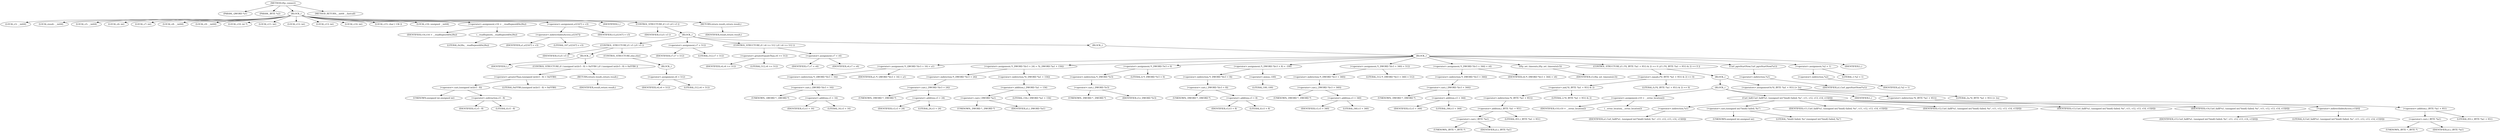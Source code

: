 digraph tftp_connect {  
"1000115" [label = "(METHOD,tftp_connect)" ]
"1000116" [label = "(PARAM,_QWORD *a1)" ]
"1000117" [label = "(PARAM,_BYTE *a2)" ]
"1000118" [label = "(BLOCK,,)" ]
"1000119" [label = "(LOCAL,v3: __int64)" ]
"1000120" [label = "(LOCAL,result: __int64)" ]
"1000121" [label = "(LOCAL,v5: __int64)" ]
"1000122" [label = "(LOCAL,v6: int)" ]
"1000123" [label = "(LOCAL,v7: int)" ]
"1000124" [label = "(LOCAL,v8: __int64)" ]
"1000125" [label = "(LOCAL,v9: __int64)" ]
"1000126" [label = "(LOCAL,v10: int *)" ]
"1000127" [label = "(LOCAL,v11: int)" ]
"1000128" [label = "(LOCAL,v12: int)" ]
"1000129" [label = "(LOCAL,v13: int)" ]
"1000130" [label = "(LOCAL,v14: int)" ]
"1000131" [label = "(LOCAL,v15: char [ 136 ])" ]
"1000132" [label = "(LOCAL,v16: unsigned __int64)" ]
"1000133" [label = "(<operator>.assignment,v16 = __readfsqword(0x28u))" ]
"1000134" [label = "(IDENTIFIER,v16,v16 = __readfsqword(0x28u))" ]
"1000135" [label = "(__readfsqword,__readfsqword(0x28u))" ]
"1000136" [label = "(LITERAL,0x28u,__readfsqword(0x28u))" ]
"1000137" [label = "(<operator>.assignment,a1[167] = v3)" ]
"1000138" [label = "(<operator>.indirectIndexAccess,a1[167])" ]
"1000139" [label = "(IDENTIFIER,a1,a1[167] = v3)" ]
"1000140" [label = "(LITERAL,167,a1[167] = v3)" ]
"1000141" [label = "(IDENTIFIER,v3,a1[167] = v3)" ]
"1000142" [label = "(IDENTIFIER,L,)" ]
"1000143" [label = "(CONTROL_STRUCTURE,if ( v3 ),if ( v3 ))" ]
"1000144" [label = "(IDENTIFIER,v3,if ( v3 ))" ]
"1000145" [label = "(BLOCK,,)" ]
"1000146" [label = "(CONTROL_STRUCTURE,if ( v5 ),if ( v5 ))" ]
"1000147" [label = "(IDENTIFIER,v5,if ( v5 ))" ]
"1000148" [label = "(BLOCK,,)" ]
"1000149" [label = "(IDENTIFIER,L,)" ]
"1000150" [label = "(CONTROL_STRUCTURE,if ( (unsigned int)(v5 - 8) > 0xFFB0 ),if ( (unsigned int)(v5 - 8) > 0xFFB0 ))" ]
"1000151" [label = "(<operator>.greaterThan,(unsigned int)(v5 - 8) > 0xFFB0)" ]
"1000152" [label = "(<operator>.cast,(unsigned int)(v5 - 8))" ]
"1000153" [label = "(UNKNOWN,unsigned int,unsigned int)" ]
"1000154" [label = "(<operator>.subtraction,v5 - 8)" ]
"1000155" [label = "(IDENTIFIER,v5,v5 - 8)" ]
"1000156" [label = "(LITERAL,8,v5 - 8)" ]
"1000157" [label = "(LITERAL,0xFFB0,(unsigned int)(v5 - 8) > 0xFFB0)" ]
"1000158" [label = "(RETURN,return result;,return result;)" ]
"1000159" [label = "(IDENTIFIER,result,return result;)" ]
"1000160" [label = "(CONTROL_STRUCTURE,else,else)" ]
"1000161" [label = "(BLOCK,,)" ]
"1000162" [label = "(<operator>.assignment,v6 = 512)" ]
"1000163" [label = "(IDENTIFIER,v6,v6 = 512)" ]
"1000164" [label = "(LITERAL,512,v6 = 512)" ]
"1000165" [label = "(<operator>.assignment,v7 = 512)" ]
"1000166" [label = "(IDENTIFIER,v7,v7 = 512)" ]
"1000167" [label = "(LITERAL,512,v7 = 512)" ]
"1000168" [label = "(CONTROL_STRUCTURE,if ( v6 >= 512 ),if ( v6 >= 512 ))" ]
"1000169" [label = "(<operator>.greaterEqualsThan,v6 >= 512)" ]
"1000170" [label = "(IDENTIFIER,v6,v6 >= 512)" ]
"1000171" [label = "(LITERAL,512,v6 >= 512)" ]
"1000172" [label = "(<operator>.assignment,v7 = v6)" ]
"1000173" [label = "(IDENTIFIER,v7,v7 = v6)" ]
"1000174" [label = "(IDENTIFIER,v6,v7 = v6)" ]
"1000175" [label = "(BLOCK,,)" ]
"1000176" [label = "(BLOCK,,)" ]
"1000177" [label = "(<operator>.assignment,*(_QWORD *)(v3 + 16) = a1)" ]
"1000178" [label = "(<operator>.indirection,*(_QWORD *)(v3 + 16))" ]
"1000179" [label = "(<operator>.cast,(_QWORD *)(v3 + 16))" ]
"1000180" [label = "(UNKNOWN,_QWORD *,_QWORD *)" ]
"1000181" [label = "(<operator>.addition,v3 + 16)" ]
"1000182" [label = "(IDENTIFIER,v3,v3 + 16)" ]
"1000183" [label = "(LITERAL,16,v3 + 16)" ]
"1000184" [label = "(IDENTIFIER,a1,*(_QWORD *)(v3 + 16) = a1)" ]
"1000185" [label = "(<operator>.assignment,*(_DWORD *)(v3 + 24) = *((_DWORD *)a1 + 156))" ]
"1000186" [label = "(<operator>.indirection,*(_DWORD *)(v3 + 24))" ]
"1000187" [label = "(<operator>.cast,(_DWORD *)(v3 + 24))" ]
"1000188" [label = "(UNKNOWN,_DWORD *,_DWORD *)" ]
"1000189" [label = "(<operator>.addition,v3 + 24)" ]
"1000190" [label = "(IDENTIFIER,v3,v3 + 24)" ]
"1000191" [label = "(LITERAL,24,v3 + 24)" ]
"1000192" [label = "(<operator>.indirection,*((_DWORD *)a1 + 156))" ]
"1000193" [label = "(<operator>.addition,(_DWORD *)a1 + 156)" ]
"1000194" [label = "(<operator>.cast,(_DWORD *)a1)" ]
"1000195" [label = "(UNKNOWN,_DWORD *,_DWORD *)" ]
"1000196" [label = "(IDENTIFIER,a1,(_DWORD *)a1)" ]
"1000197" [label = "(LITERAL,156,(_DWORD *)a1 + 156)" ]
"1000198" [label = "(<operator>.assignment,*(_DWORD *)v3 = 0)" ]
"1000199" [label = "(<operator>.indirection,*(_DWORD *)v3)" ]
"1000200" [label = "(<operator>.cast,(_DWORD *)v3)" ]
"1000201" [label = "(UNKNOWN,_DWORD *,_DWORD *)" ]
"1000202" [label = "(IDENTIFIER,v3,(_DWORD *)v3)" ]
"1000203" [label = "(LITERAL,0,*(_DWORD *)v3 = 0)" ]
"1000204" [label = "(<operator>.assignment,*(_DWORD *)(v3 + 8) = -100)" ]
"1000205" [label = "(<operator>.indirection,*(_DWORD *)(v3 + 8))" ]
"1000206" [label = "(<operator>.cast,(_DWORD *)(v3 + 8))" ]
"1000207" [label = "(UNKNOWN,_DWORD *,_DWORD *)" ]
"1000208" [label = "(<operator>.addition,v3 + 8)" ]
"1000209" [label = "(IDENTIFIER,v3,v3 + 8)" ]
"1000210" [label = "(LITERAL,8,v3 + 8)" ]
"1000211" [label = "(<operator>.minus,-100)" ]
"1000212" [label = "(LITERAL,100,-100)" ]
"1000213" [label = "(<operator>.assignment,*(_DWORD *)(v3 + 340) = 512)" ]
"1000214" [label = "(<operator>.indirection,*(_DWORD *)(v3 + 340))" ]
"1000215" [label = "(<operator>.cast,(_DWORD *)(v3 + 340))" ]
"1000216" [label = "(UNKNOWN,_DWORD *,_DWORD *)" ]
"1000217" [label = "(<operator>.addition,v3 + 340)" ]
"1000218" [label = "(IDENTIFIER,v3,v3 + 340)" ]
"1000219" [label = "(LITERAL,340,v3 + 340)" ]
"1000220" [label = "(LITERAL,512,*(_DWORD *)(v3 + 340) = 512)" ]
"1000221" [label = "(<operator>.assignment,*(_DWORD *)(v3 + 344) = v6)" ]
"1000222" [label = "(<operator>.indirection,*(_DWORD *)(v3 + 344))" ]
"1000223" [label = "(<operator>.cast,(_DWORD *)(v3 + 344))" ]
"1000224" [label = "(UNKNOWN,_DWORD *,_DWORD *)" ]
"1000225" [label = "(<operator>.addition,v3 + 344)" ]
"1000226" [label = "(IDENTIFIER,v3,v3 + 344)" ]
"1000227" [label = "(LITERAL,344,v3 + 344)" ]
"1000228" [label = "(IDENTIFIER,v6,*(_DWORD *)(v3 + 344) = v6)" ]
"1000229" [label = "(tftp_set_timeouts,tftp_set_timeouts(v3))" ]
"1000230" [label = "(IDENTIFIER,v3,tftp_set_timeouts(v3))" ]
"1000231" [label = "(CONTROL_STRUCTURE,if ( (*((_BYTE *)a1 + 951) & 2) == 0 ),if ( (*((_BYTE *)a1 + 951) & 2) == 0 ))" ]
"1000232" [label = "(<operator>.equals,(*((_BYTE *)a1 + 951) & 2) == 0)" ]
"1000233" [label = "(<operator>.and,*((_BYTE *)a1 + 951) & 2)" ]
"1000234" [label = "(<operator>.indirection,*((_BYTE *)a1 + 951))" ]
"1000235" [label = "(<operator>.addition,(_BYTE *)a1 + 951)" ]
"1000236" [label = "(<operator>.cast,(_BYTE *)a1)" ]
"1000237" [label = "(UNKNOWN,_BYTE *,_BYTE *)" ]
"1000238" [label = "(IDENTIFIER,a1,(_BYTE *)a1)" ]
"1000239" [label = "(LITERAL,951,(_BYTE *)a1 + 951)" ]
"1000240" [label = "(LITERAL,2,*((_BYTE *)a1 + 951) & 2)" ]
"1000241" [label = "(LITERAL,0,(*((_BYTE *)a1 + 951) & 2) == 0)" ]
"1000242" [label = "(BLOCK,,)" ]
"1000243" [label = "(BLOCK,,)" ]
"1000244" [label = "(<operator>.assignment,v10 = __errno_location())" ]
"1000245" [label = "(IDENTIFIER,v10,v10 = __errno_location())" ]
"1000246" [label = "(__errno_location,__errno_location())" ]
"1000247" [label = "(Curl_failf,Curl_failf(*a1, (unsigned int)\"bind() failed; %s\", v11, v12, v13, v14, v15[0]))" ]
"1000248" [label = "(<operator>.indirection,*a1)" ]
"1000249" [label = "(IDENTIFIER,a1,Curl_failf(*a1, (unsigned int)\"bind() failed; %s\", v11, v12, v13, v14, v15[0]))" ]
"1000250" [label = "(<operator>.cast,(unsigned int)\"bind() failed; %s\")" ]
"1000251" [label = "(UNKNOWN,unsigned int,unsigned int)" ]
"1000252" [label = "(LITERAL,\"bind() failed; %s\",(unsigned int)\"bind() failed; %s\")" ]
"1000253" [label = "(IDENTIFIER,v11,Curl_failf(*a1, (unsigned int)\"bind() failed; %s\", v11, v12, v13, v14, v15[0]))" ]
"1000254" [label = "(IDENTIFIER,v12,Curl_failf(*a1, (unsigned int)\"bind() failed; %s\", v11, v12, v13, v14, v15[0]))" ]
"1000255" [label = "(IDENTIFIER,v13,Curl_failf(*a1, (unsigned int)\"bind() failed; %s\", v11, v12, v13, v14, v15[0]))" ]
"1000256" [label = "(IDENTIFIER,v14,Curl_failf(*a1, (unsigned int)\"bind() failed; %s\", v11, v12, v13, v14, v15[0]))" ]
"1000257" [label = "(<operator>.indirectIndexAccess,v15[0])" ]
"1000258" [label = "(IDENTIFIER,v15,Curl_failf(*a1, (unsigned int)\"bind() failed; %s\", v11, v12, v13, v14, v15[0]))" ]
"1000259" [label = "(LITERAL,0,Curl_failf(*a1, (unsigned int)\"bind() failed; %s\", v11, v12, v13, v14, v15[0]))" ]
"1000260" [label = "(IDENTIFIER,L,)" ]
"1000261" [label = "(<operators>.assignmentOr,*((_BYTE *)a1 + 951) |= 2u)" ]
"1000262" [label = "(<operator>.indirection,*((_BYTE *)a1 + 951))" ]
"1000263" [label = "(<operator>.addition,(_BYTE *)a1 + 951)" ]
"1000264" [label = "(<operator>.cast,(_BYTE *)a1)" ]
"1000265" [label = "(UNKNOWN,_BYTE *,_BYTE *)" ]
"1000266" [label = "(IDENTIFIER,a1,(_BYTE *)a1)" ]
"1000267" [label = "(LITERAL,951,(_BYTE *)a1 + 951)" ]
"1000268" [label = "(LITERAL,2u,*((_BYTE *)a1 + 951) |= 2u)" ]
"1000269" [label = "(Curl_pgrsStartNow,Curl_pgrsStartNow(*a1))" ]
"1000270" [label = "(<operator>.indirection,*a1)" ]
"1000271" [label = "(IDENTIFIER,a1,Curl_pgrsStartNow(*a1))" ]
"1000272" [label = "(<operator>.assignment,*a2 = 1)" ]
"1000273" [label = "(<operator>.indirection,*a2)" ]
"1000274" [label = "(IDENTIFIER,a2,*a2 = 1)" ]
"1000275" [label = "(LITERAL,1,*a2 = 1)" ]
"1000276" [label = "(IDENTIFIER,L,)" ]
"1000277" [label = "(RETURN,return result;,return result;)" ]
"1000278" [label = "(IDENTIFIER,result,return result;)" ]
"1000279" [label = "(METHOD_RETURN,__int64 __fastcall)" ]
  "1000115" -> "1000116" 
  "1000115" -> "1000117" 
  "1000115" -> "1000118" 
  "1000115" -> "1000279" 
  "1000118" -> "1000119" 
  "1000118" -> "1000120" 
  "1000118" -> "1000121" 
  "1000118" -> "1000122" 
  "1000118" -> "1000123" 
  "1000118" -> "1000124" 
  "1000118" -> "1000125" 
  "1000118" -> "1000126" 
  "1000118" -> "1000127" 
  "1000118" -> "1000128" 
  "1000118" -> "1000129" 
  "1000118" -> "1000130" 
  "1000118" -> "1000131" 
  "1000118" -> "1000132" 
  "1000118" -> "1000133" 
  "1000118" -> "1000137" 
  "1000118" -> "1000142" 
  "1000118" -> "1000143" 
  "1000118" -> "1000277" 
  "1000133" -> "1000134" 
  "1000133" -> "1000135" 
  "1000135" -> "1000136" 
  "1000137" -> "1000138" 
  "1000137" -> "1000141" 
  "1000138" -> "1000139" 
  "1000138" -> "1000140" 
  "1000143" -> "1000144" 
  "1000143" -> "1000145" 
  "1000145" -> "1000146" 
  "1000145" -> "1000165" 
  "1000145" -> "1000168" 
  "1000145" -> "1000175" 
  "1000146" -> "1000147" 
  "1000146" -> "1000148" 
  "1000146" -> "1000160" 
  "1000148" -> "1000149" 
  "1000148" -> "1000150" 
  "1000150" -> "1000151" 
  "1000150" -> "1000158" 
  "1000151" -> "1000152" 
  "1000151" -> "1000157" 
  "1000152" -> "1000153" 
  "1000152" -> "1000154" 
  "1000154" -> "1000155" 
  "1000154" -> "1000156" 
  "1000158" -> "1000159" 
  "1000160" -> "1000161" 
  "1000161" -> "1000162" 
  "1000162" -> "1000163" 
  "1000162" -> "1000164" 
  "1000165" -> "1000166" 
  "1000165" -> "1000167" 
  "1000168" -> "1000169" 
  "1000168" -> "1000172" 
  "1000169" -> "1000170" 
  "1000169" -> "1000171" 
  "1000172" -> "1000173" 
  "1000172" -> "1000174" 
  "1000175" -> "1000176" 
  "1000176" -> "1000177" 
  "1000176" -> "1000185" 
  "1000176" -> "1000198" 
  "1000176" -> "1000204" 
  "1000176" -> "1000213" 
  "1000176" -> "1000221" 
  "1000176" -> "1000229" 
  "1000176" -> "1000231" 
  "1000176" -> "1000269" 
  "1000176" -> "1000272" 
  "1000176" -> "1000276" 
  "1000177" -> "1000178" 
  "1000177" -> "1000184" 
  "1000178" -> "1000179" 
  "1000179" -> "1000180" 
  "1000179" -> "1000181" 
  "1000181" -> "1000182" 
  "1000181" -> "1000183" 
  "1000185" -> "1000186" 
  "1000185" -> "1000192" 
  "1000186" -> "1000187" 
  "1000187" -> "1000188" 
  "1000187" -> "1000189" 
  "1000189" -> "1000190" 
  "1000189" -> "1000191" 
  "1000192" -> "1000193" 
  "1000193" -> "1000194" 
  "1000193" -> "1000197" 
  "1000194" -> "1000195" 
  "1000194" -> "1000196" 
  "1000198" -> "1000199" 
  "1000198" -> "1000203" 
  "1000199" -> "1000200" 
  "1000200" -> "1000201" 
  "1000200" -> "1000202" 
  "1000204" -> "1000205" 
  "1000204" -> "1000211" 
  "1000205" -> "1000206" 
  "1000206" -> "1000207" 
  "1000206" -> "1000208" 
  "1000208" -> "1000209" 
  "1000208" -> "1000210" 
  "1000211" -> "1000212" 
  "1000213" -> "1000214" 
  "1000213" -> "1000220" 
  "1000214" -> "1000215" 
  "1000215" -> "1000216" 
  "1000215" -> "1000217" 
  "1000217" -> "1000218" 
  "1000217" -> "1000219" 
  "1000221" -> "1000222" 
  "1000221" -> "1000228" 
  "1000222" -> "1000223" 
  "1000223" -> "1000224" 
  "1000223" -> "1000225" 
  "1000225" -> "1000226" 
  "1000225" -> "1000227" 
  "1000229" -> "1000230" 
  "1000231" -> "1000232" 
  "1000231" -> "1000242" 
  "1000232" -> "1000233" 
  "1000232" -> "1000241" 
  "1000233" -> "1000234" 
  "1000233" -> "1000240" 
  "1000234" -> "1000235" 
  "1000235" -> "1000236" 
  "1000235" -> "1000239" 
  "1000236" -> "1000237" 
  "1000236" -> "1000238" 
  "1000242" -> "1000243" 
  "1000242" -> "1000261" 
  "1000243" -> "1000244" 
  "1000243" -> "1000247" 
  "1000243" -> "1000260" 
  "1000244" -> "1000245" 
  "1000244" -> "1000246" 
  "1000247" -> "1000248" 
  "1000247" -> "1000250" 
  "1000247" -> "1000253" 
  "1000247" -> "1000254" 
  "1000247" -> "1000255" 
  "1000247" -> "1000256" 
  "1000247" -> "1000257" 
  "1000248" -> "1000249" 
  "1000250" -> "1000251" 
  "1000250" -> "1000252" 
  "1000257" -> "1000258" 
  "1000257" -> "1000259" 
  "1000261" -> "1000262" 
  "1000261" -> "1000268" 
  "1000262" -> "1000263" 
  "1000263" -> "1000264" 
  "1000263" -> "1000267" 
  "1000264" -> "1000265" 
  "1000264" -> "1000266" 
  "1000269" -> "1000270" 
  "1000270" -> "1000271" 
  "1000272" -> "1000273" 
  "1000272" -> "1000275" 
  "1000273" -> "1000274" 
  "1000277" -> "1000278" 
}
